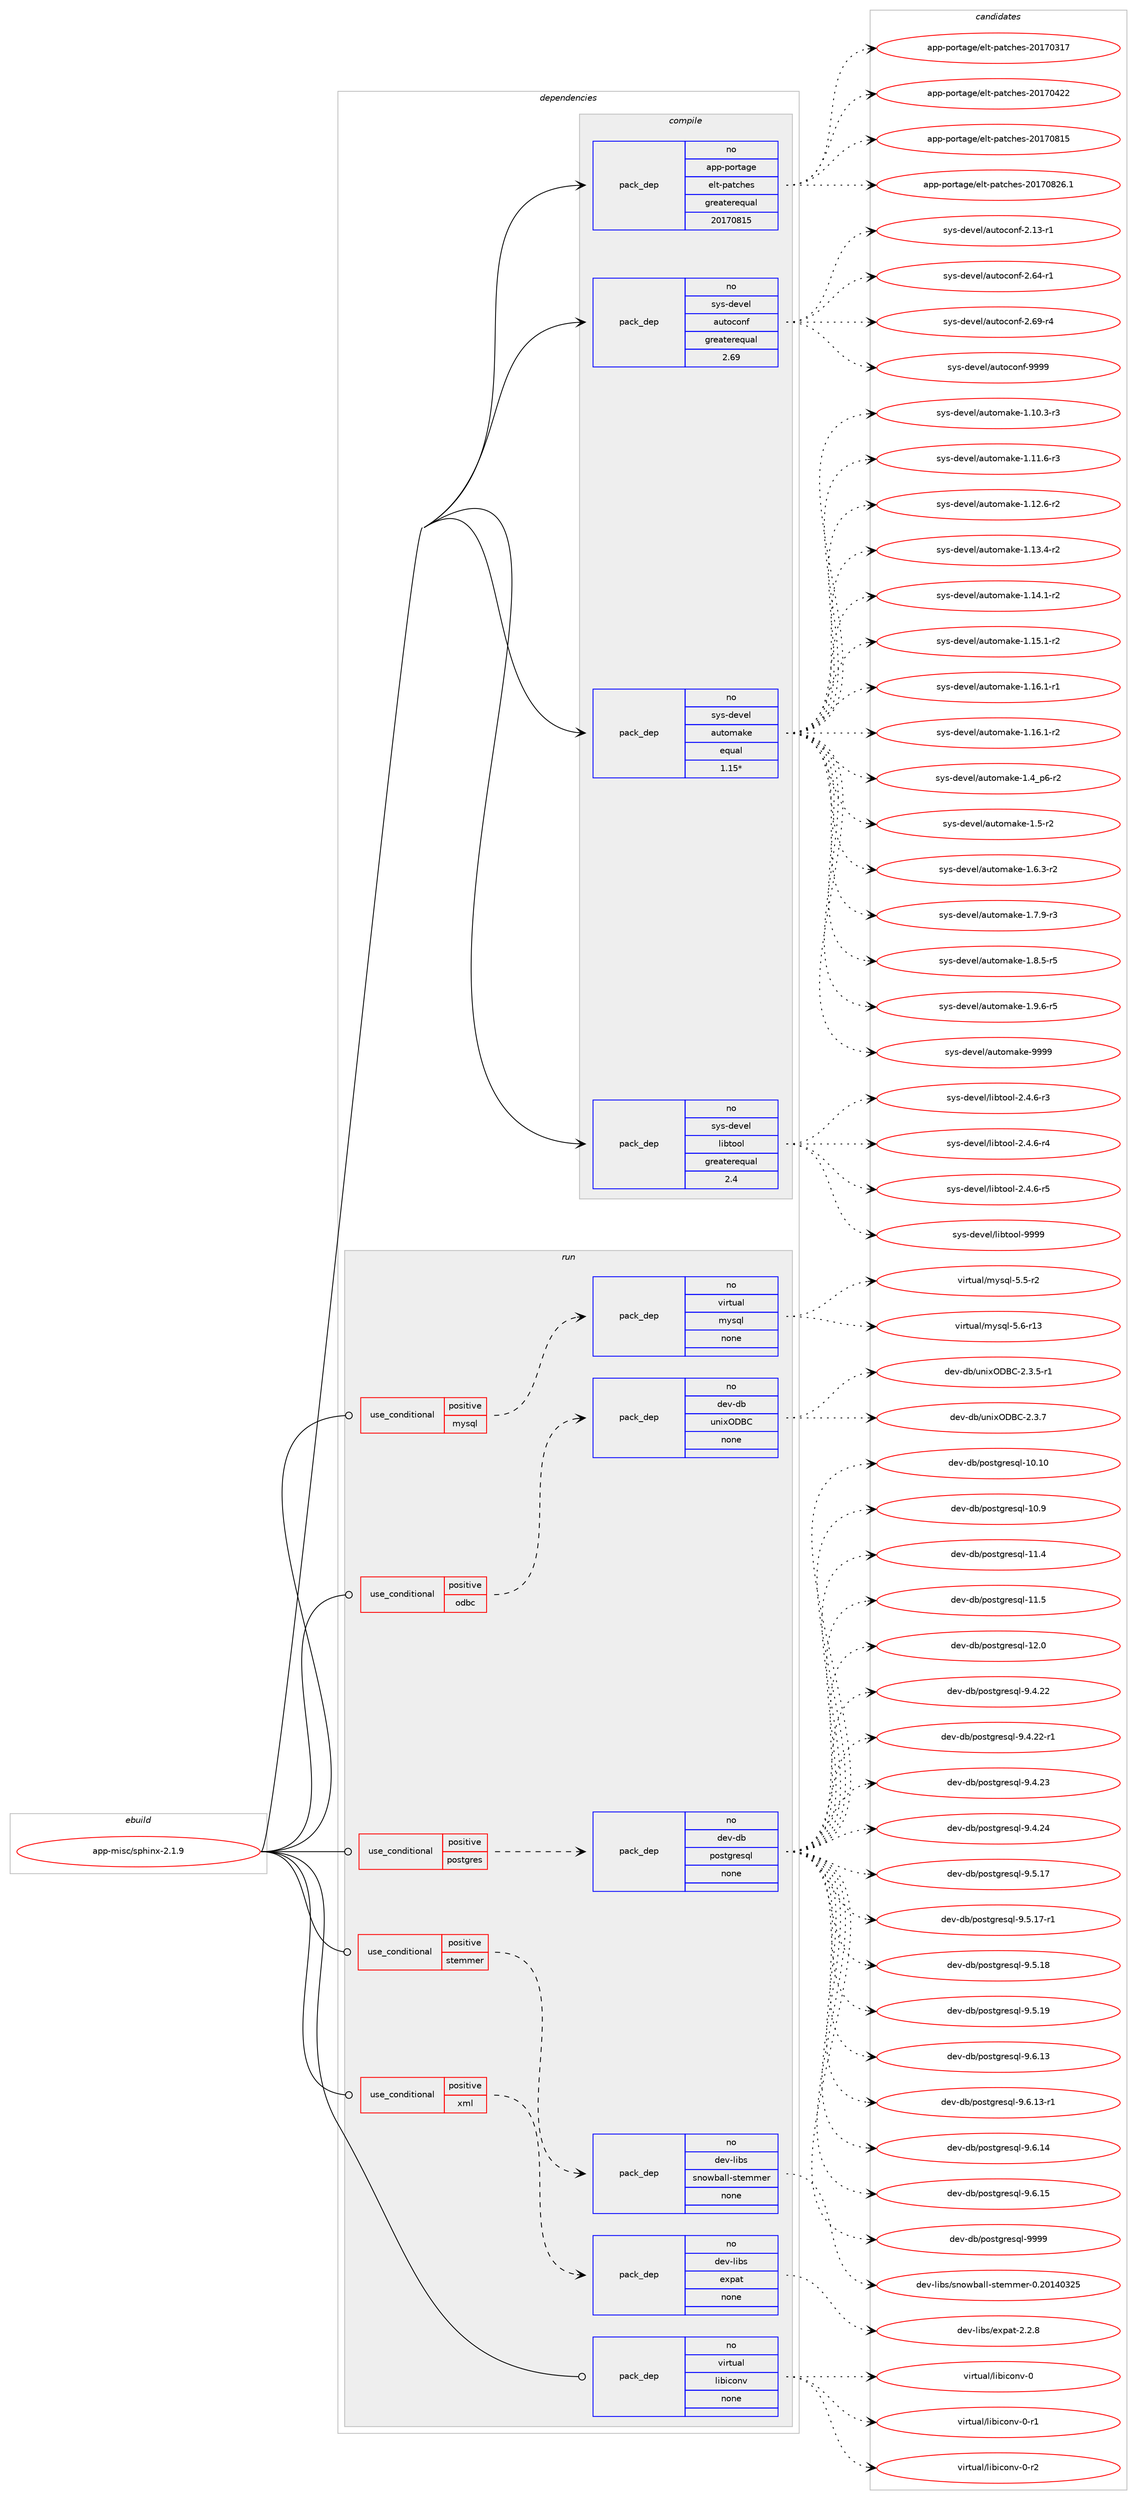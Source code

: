 digraph prolog {

# *************
# Graph options
# *************

newrank=true;
concentrate=true;
compound=true;
graph [rankdir=LR,fontname=Helvetica,fontsize=10,ranksep=1.5];#, ranksep=2.5, nodesep=0.2];
edge  [arrowhead=vee];
node  [fontname=Helvetica,fontsize=10];

# **********
# The ebuild
# **********

subgraph cluster_leftcol {
color=gray;
rank=same;
label=<<i>ebuild</i>>;
id [label="app-misc/sphinx-2.1.9", color=red, width=4, href="../app-misc/sphinx-2.1.9.svg"];
}

# ****************
# The dependencies
# ****************

subgraph cluster_midcol {
color=gray;
label=<<i>dependencies</i>>;
subgraph cluster_compile {
fillcolor="#eeeeee";
style=filled;
label=<<i>compile</i>>;
subgraph pack371813 {
dependency500342 [label=<<TABLE BORDER="0" CELLBORDER="1" CELLSPACING="0" CELLPADDING="4" WIDTH="220"><TR><TD ROWSPAN="6" CELLPADDING="30">pack_dep</TD></TR><TR><TD WIDTH="110">no</TD></TR><TR><TD>app-portage</TD></TR><TR><TD>elt-patches</TD></TR><TR><TD>greaterequal</TD></TR><TR><TD>20170815</TD></TR></TABLE>>, shape=none, color=blue];
}
id:e -> dependency500342:w [weight=20,style="solid",arrowhead="vee"];
subgraph pack371814 {
dependency500343 [label=<<TABLE BORDER="0" CELLBORDER="1" CELLSPACING="0" CELLPADDING="4" WIDTH="220"><TR><TD ROWSPAN="6" CELLPADDING="30">pack_dep</TD></TR><TR><TD WIDTH="110">no</TD></TR><TR><TD>sys-devel</TD></TR><TR><TD>autoconf</TD></TR><TR><TD>greaterequal</TD></TR><TR><TD>2.69</TD></TR></TABLE>>, shape=none, color=blue];
}
id:e -> dependency500343:w [weight=20,style="solid",arrowhead="vee"];
subgraph pack371815 {
dependency500344 [label=<<TABLE BORDER="0" CELLBORDER="1" CELLSPACING="0" CELLPADDING="4" WIDTH="220"><TR><TD ROWSPAN="6" CELLPADDING="30">pack_dep</TD></TR><TR><TD WIDTH="110">no</TD></TR><TR><TD>sys-devel</TD></TR><TR><TD>automake</TD></TR><TR><TD>equal</TD></TR><TR><TD>1.15*</TD></TR></TABLE>>, shape=none, color=blue];
}
id:e -> dependency500344:w [weight=20,style="solid",arrowhead="vee"];
subgraph pack371816 {
dependency500345 [label=<<TABLE BORDER="0" CELLBORDER="1" CELLSPACING="0" CELLPADDING="4" WIDTH="220"><TR><TD ROWSPAN="6" CELLPADDING="30">pack_dep</TD></TR><TR><TD WIDTH="110">no</TD></TR><TR><TD>sys-devel</TD></TR><TR><TD>libtool</TD></TR><TR><TD>greaterequal</TD></TR><TR><TD>2.4</TD></TR></TABLE>>, shape=none, color=blue];
}
id:e -> dependency500345:w [weight=20,style="solid",arrowhead="vee"];
}
subgraph cluster_compileandrun {
fillcolor="#eeeeee";
style=filled;
label=<<i>compile and run</i>>;
}
subgraph cluster_run {
fillcolor="#eeeeee";
style=filled;
label=<<i>run</i>>;
subgraph cond119494 {
dependency500346 [label=<<TABLE BORDER="0" CELLBORDER="1" CELLSPACING="0" CELLPADDING="4"><TR><TD ROWSPAN="3" CELLPADDING="10">use_conditional</TD></TR><TR><TD>positive</TD></TR><TR><TD>mysql</TD></TR></TABLE>>, shape=none, color=red];
subgraph pack371817 {
dependency500347 [label=<<TABLE BORDER="0" CELLBORDER="1" CELLSPACING="0" CELLPADDING="4" WIDTH="220"><TR><TD ROWSPAN="6" CELLPADDING="30">pack_dep</TD></TR><TR><TD WIDTH="110">no</TD></TR><TR><TD>virtual</TD></TR><TR><TD>mysql</TD></TR><TR><TD>none</TD></TR><TR><TD></TD></TR></TABLE>>, shape=none, color=blue];
}
dependency500346:e -> dependency500347:w [weight=20,style="dashed",arrowhead="vee"];
}
id:e -> dependency500346:w [weight=20,style="solid",arrowhead="odot"];
subgraph cond119495 {
dependency500348 [label=<<TABLE BORDER="0" CELLBORDER="1" CELLSPACING="0" CELLPADDING="4"><TR><TD ROWSPAN="3" CELLPADDING="10">use_conditional</TD></TR><TR><TD>positive</TD></TR><TR><TD>odbc</TD></TR></TABLE>>, shape=none, color=red];
subgraph pack371818 {
dependency500349 [label=<<TABLE BORDER="0" CELLBORDER="1" CELLSPACING="0" CELLPADDING="4" WIDTH="220"><TR><TD ROWSPAN="6" CELLPADDING="30">pack_dep</TD></TR><TR><TD WIDTH="110">no</TD></TR><TR><TD>dev-db</TD></TR><TR><TD>unixODBC</TD></TR><TR><TD>none</TD></TR><TR><TD></TD></TR></TABLE>>, shape=none, color=blue];
}
dependency500348:e -> dependency500349:w [weight=20,style="dashed",arrowhead="vee"];
}
id:e -> dependency500348:w [weight=20,style="solid",arrowhead="odot"];
subgraph cond119496 {
dependency500350 [label=<<TABLE BORDER="0" CELLBORDER="1" CELLSPACING="0" CELLPADDING="4"><TR><TD ROWSPAN="3" CELLPADDING="10">use_conditional</TD></TR><TR><TD>positive</TD></TR><TR><TD>postgres</TD></TR></TABLE>>, shape=none, color=red];
subgraph pack371819 {
dependency500351 [label=<<TABLE BORDER="0" CELLBORDER="1" CELLSPACING="0" CELLPADDING="4" WIDTH="220"><TR><TD ROWSPAN="6" CELLPADDING="30">pack_dep</TD></TR><TR><TD WIDTH="110">no</TD></TR><TR><TD>dev-db</TD></TR><TR><TD>postgresql</TD></TR><TR><TD>none</TD></TR><TR><TD></TD></TR></TABLE>>, shape=none, color=blue];
}
dependency500350:e -> dependency500351:w [weight=20,style="dashed",arrowhead="vee"];
}
id:e -> dependency500350:w [weight=20,style="solid",arrowhead="odot"];
subgraph cond119497 {
dependency500352 [label=<<TABLE BORDER="0" CELLBORDER="1" CELLSPACING="0" CELLPADDING="4"><TR><TD ROWSPAN="3" CELLPADDING="10">use_conditional</TD></TR><TR><TD>positive</TD></TR><TR><TD>stemmer</TD></TR></TABLE>>, shape=none, color=red];
subgraph pack371820 {
dependency500353 [label=<<TABLE BORDER="0" CELLBORDER="1" CELLSPACING="0" CELLPADDING="4" WIDTH="220"><TR><TD ROWSPAN="6" CELLPADDING="30">pack_dep</TD></TR><TR><TD WIDTH="110">no</TD></TR><TR><TD>dev-libs</TD></TR><TR><TD>snowball-stemmer</TD></TR><TR><TD>none</TD></TR><TR><TD></TD></TR></TABLE>>, shape=none, color=blue];
}
dependency500352:e -> dependency500353:w [weight=20,style="dashed",arrowhead="vee"];
}
id:e -> dependency500352:w [weight=20,style="solid",arrowhead="odot"];
subgraph cond119498 {
dependency500354 [label=<<TABLE BORDER="0" CELLBORDER="1" CELLSPACING="0" CELLPADDING="4"><TR><TD ROWSPAN="3" CELLPADDING="10">use_conditional</TD></TR><TR><TD>positive</TD></TR><TR><TD>xml</TD></TR></TABLE>>, shape=none, color=red];
subgraph pack371821 {
dependency500355 [label=<<TABLE BORDER="0" CELLBORDER="1" CELLSPACING="0" CELLPADDING="4" WIDTH="220"><TR><TD ROWSPAN="6" CELLPADDING="30">pack_dep</TD></TR><TR><TD WIDTH="110">no</TD></TR><TR><TD>dev-libs</TD></TR><TR><TD>expat</TD></TR><TR><TD>none</TD></TR><TR><TD></TD></TR></TABLE>>, shape=none, color=blue];
}
dependency500354:e -> dependency500355:w [weight=20,style="dashed",arrowhead="vee"];
}
id:e -> dependency500354:w [weight=20,style="solid",arrowhead="odot"];
subgraph pack371822 {
dependency500356 [label=<<TABLE BORDER="0" CELLBORDER="1" CELLSPACING="0" CELLPADDING="4" WIDTH="220"><TR><TD ROWSPAN="6" CELLPADDING="30">pack_dep</TD></TR><TR><TD WIDTH="110">no</TD></TR><TR><TD>virtual</TD></TR><TR><TD>libiconv</TD></TR><TR><TD>none</TD></TR><TR><TD></TD></TR></TABLE>>, shape=none, color=blue];
}
id:e -> dependency500356:w [weight=20,style="solid",arrowhead="odot"];
}
}

# **************
# The candidates
# **************

subgraph cluster_choices {
rank=same;
color=gray;
label=<<i>candidates</i>>;

subgraph choice371813 {
color=black;
nodesep=1;
choice97112112451121111141169710310147101108116451129711699104101115455048495548514955 [label="app-portage/elt-patches-20170317", color=red, width=4,href="../app-portage/elt-patches-20170317.svg"];
choice97112112451121111141169710310147101108116451129711699104101115455048495548525050 [label="app-portage/elt-patches-20170422", color=red, width=4,href="../app-portage/elt-patches-20170422.svg"];
choice97112112451121111141169710310147101108116451129711699104101115455048495548564953 [label="app-portage/elt-patches-20170815", color=red, width=4,href="../app-portage/elt-patches-20170815.svg"];
choice971121124511211111411697103101471011081164511297116991041011154550484955485650544649 [label="app-portage/elt-patches-20170826.1", color=red, width=4,href="../app-portage/elt-patches-20170826.1.svg"];
dependency500342:e -> choice97112112451121111141169710310147101108116451129711699104101115455048495548514955:w [style=dotted,weight="100"];
dependency500342:e -> choice97112112451121111141169710310147101108116451129711699104101115455048495548525050:w [style=dotted,weight="100"];
dependency500342:e -> choice97112112451121111141169710310147101108116451129711699104101115455048495548564953:w [style=dotted,weight="100"];
dependency500342:e -> choice971121124511211111411697103101471011081164511297116991041011154550484955485650544649:w [style=dotted,weight="100"];
}
subgraph choice371814 {
color=black;
nodesep=1;
choice1151211154510010111810110847971171161119911111010245504649514511449 [label="sys-devel/autoconf-2.13-r1", color=red, width=4,href="../sys-devel/autoconf-2.13-r1.svg"];
choice1151211154510010111810110847971171161119911111010245504654524511449 [label="sys-devel/autoconf-2.64-r1", color=red, width=4,href="../sys-devel/autoconf-2.64-r1.svg"];
choice1151211154510010111810110847971171161119911111010245504654574511452 [label="sys-devel/autoconf-2.69-r4", color=red, width=4,href="../sys-devel/autoconf-2.69-r4.svg"];
choice115121115451001011181011084797117116111991111101024557575757 [label="sys-devel/autoconf-9999", color=red, width=4,href="../sys-devel/autoconf-9999.svg"];
dependency500343:e -> choice1151211154510010111810110847971171161119911111010245504649514511449:w [style=dotted,weight="100"];
dependency500343:e -> choice1151211154510010111810110847971171161119911111010245504654524511449:w [style=dotted,weight="100"];
dependency500343:e -> choice1151211154510010111810110847971171161119911111010245504654574511452:w [style=dotted,weight="100"];
dependency500343:e -> choice115121115451001011181011084797117116111991111101024557575757:w [style=dotted,weight="100"];
}
subgraph choice371815 {
color=black;
nodesep=1;
choice11512111545100101118101108479711711611110997107101454946494846514511451 [label="sys-devel/automake-1.10.3-r3", color=red, width=4,href="../sys-devel/automake-1.10.3-r3.svg"];
choice11512111545100101118101108479711711611110997107101454946494946544511451 [label="sys-devel/automake-1.11.6-r3", color=red, width=4,href="../sys-devel/automake-1.11.6-r3.svg"];
choice11512111545100101118101108479711711611110997107101454946495046544511450 [label="sys-devel/automake-1.12.6-r2", color=red, width=4,href="../sys-devel/automake-1.12.6-r2.svg"];
choice11512111545100101118101108479711711611110997107101454946495146524511450 [label="sys-devel/automake-1.13.4-r2", color=red, width=4,href="../sys-devel/automake-1.13.4-r2.svg"];
choice11512111545100101118101108479711711611110997107101454946495246494511450 [label="sys-devel/automake-1.14.1-r2", color=red, width=4,href="../sys-devel/automake-1.14.1-r2.svg"];
choice11512111545100101118101108479711711611110997107101454946495346494511450 [label="sys-devel/automake-1.15.1-r2", color=red, width=4,href="../sys-devel/automake-1.15.1-r2.svg"];
choice11512111545100101118101108479711711611110997107101454946495446494511449 [label="sys-devel/automake-1.16.1-r1", color=red, width=4,href="../sys-devel/automake-1.16.1-r1.svg"];
choice11512111545100101118101108479711711611110997107101454946495446494511450 [label="sys-devel/automake-1.16.1-r2", color=red, width=4,href="../sys-devel/automake-1.16.1-r2.svg"];
choice115121115451001011181011084797117116111109971071014549465295112544511450 [label="sys-devel/automake-1.4_p6-r2", color=red, width=4,href="../sys-devel/automake-1.4_p6-r2.svg"];
choice11512111545100101118101108479711711611110997107101454946534511450 [label="sys-devel/automake-1.5-r2", color=red, width=4,href="../sys-devel/automake-1.5-r2.svg"];
choice115121115451001011181011084797117116111109971071014549465446514511450 [label="sys-devel/automake-1.6.3-r2", color=red, width=4,href="../sys-devel/automake-1.6.3-r2.svg"];
choice115121115451001011181011084797117116111109971071014549465546574511451 [label="sys-devel/automake-1.7.9-r3", color=red, width=4,href="../sys-devel/automake-1.7.9-r3.svg"];
choice115121115451001011181011084797117116111109971071014549465646534511453 [label="sys-devel/automake-1.8.5-r5", color=red, width=4,href="../sys-devel/automake-1.8.5-r5.svg"];
choice115121115451001011181011084797117116111109971071014549465746544511453 [label="sys-devel/automake-1.9.6-r5", color=red, width=4,href="../sys-devel/automake-1.9.6-r5.svg"];
choice115121115451001011181011084797117116111109971071014557575757 [label="sys-devel/automake-9999", color=red, width=4,href="../sys-devel/automake-9999.svg"];
dependency500344:e -> choice11512111545100101118101108479711711611110997107101454946494846514511451:w [style=dotted,weight="100"];
dependency500344:e -> choice11512111545100101118101108479711711611110997107101454946494946544511451:w [style=dotted,weight="100"];
dependency500344:e -> choice11512111545100101118101108479711711611110997107101454946495046544511450:w [style=dotted,weight="100"];
dependency500344:e -> choice11512111545100101118101108479711711611110997107101454946495146524511450:w [style=dotted,weight="100"];
dependency500344:e -> choice11512111545100101118101108479711711611110997107101454946495246494511450:w [style=dotted,weight="100"];
dependency500344:e -> choice11512111545100101118101108479711711611110997107101454946495346494511450:w [style=dotted,weight="100"];
dependency500344:e -> choice11512111545100101118101108479711711611110997107101454946495446494511449:w [style=dotted,weight="100"];
dependency500344:e -> choice11512111545100101118101108479711711611110997107101454946495446494511450:w [style=dotted,weight="100"];
dependency500344:e -> choice115121115451001011181011084797117116111109971071014549465295112544511450:w [style=dotted,weight="100"];
dependency500344:e -> choice11512111545100101118101108479711711611110997107101454946534511450:w [style=dotted,weight="100"];
dependency500344:e -> choice115121115451001011181011084797117116111109971071014549465446514511450:w [style=dotted,weight="100"];
dependency500344:e -> choice115121115451001011181011084797117116111109971071014549465546574511451:w [style=dotted,weight="100"];
dependency500344:e -> choice115121115451001011181011084797117116111109971071014549465646534511453:w [style=dotted,weight="100"];
dependency500344:e -> choice115121115451001011181011084797117116111109971071014549465746544511453:w [style=dotted,weight="100"];
dependency500344:e -> choice115121115451001011181011084797117116111109971071014557575757:w [style=dotted,weight="100"];
}
subgraph choice371816 {
color=black;
nodesep=1;
choice1151211154510010111810110847108105981161111111084550465246544511451 [label="sys-devel/libtool-2.4.6-r3", color=red, width=4,href="../sys-devel/libtool-2.4.6-r3.svg"];
choice1151211154510010111810110847108105981161111111084550465246544511452 [label="sys-devel/libtool-2.4.6-r4", color=red, width=4,href="../sys-devel/libtool-2.4.6-r4.svg"];
choice1151211154510010111810110847108105981161111111084550465246544511453 [label="sys-devel/libtool-2.4.6-r5", color=red, width=4,href="../sys-devel/libtool-2.4.6-r5.svg"];
choice1151211154510010111810110847108105981161111111084557575757 [label="sys-devel/libtool-9999", color=red, width=4,href="../sys-devel/libtool-9999.svg"];
dependency500345:e -> choice1151211154510010111810110847108105981161111111084550465246544511451:w [style=dotted,weight="100"];
dependency500345:e -> choice1151211154510010111810110847108105981161111111084550465246544511452:w [style=dotted,weight="100"];
dependency500345:e -> choice1151211154510010111810110847108105981161111111084550465246544511453:w [style=dotted,weight="100"];
dependency500345:e -> choice1151211154510010111810110847108105981161111111084557575757:w [style=dotted,weight="100"];
}
subgraph choice371817 {
color=black;
nodesep=1;
choice1181051141161179710847109121115113108455346534511450 [label="virtual/mysql-5.5-r2", color=red, width=4,href="../virtual/mysql-5.5-r2.svg"];
choice118105114116117971084710912111511310845534654451144951 [label="virtual/mysql-5.6-r13", color=red, width=4,href="../virtual/mysql-5.6-r13.svg"];
dependency500347:e -> choice1181051141161179710847109121115113108455346534511450:w [style=dotted,weight="100"];
dependency500347:e -> choice118105114116117971084710912111511310845534654451144951:w [style=dotted,weight="100"];
}
subgraph choice371818 {
color=black;
nodesep=1;
choice100101118451009847117110105120796866674550465146534511449 [label="dev-db/unixODBC-2.3.5-r1", color=red, width=4,href="../dev-db/unixODBC-2.3.5-r1.svg"];
choice10010111845100984711711010512079686667455046514655 [label="dev-db/unixODBC-2.3.7", color=red, width=4,href="../dev-db/unixODBC-2.3.7.svg"];
dependency500349:e -> choice100101118451009847117110105120796866674550465146534511449:w [style=dotted,weight="100"];
dependency500349:e -> choice10010111845100984711711010512079686667455046514655:w [style=dotted,weight="100"];
}
subgraph choice371819 {
color=black;
nodesep=1;
choice100101118451009847112111115116103114101115113108454948464948 [label="dev-db/postgresql-10.10", color=red, width=4,href="../dev-db/postgresql-10.10.svg"];
choice1001011184510098471121111151161031141011151131084549484657 [label="dev-db/postgresql-10.9", color=red, width=4,href="../dev-db/postgresql-10.9.svg"];
choice1001011184510098471121111151161031141011151131084549494652 [label="dev-db/postgresql-11.4", color=red, width=4,href="../dev-db/postgresql-11.4.svg"];
choice1001011184510098471121111151161031141011151131084549494653 [label="dev-db/postgresql-11.5", color=red, width=4,href="../dev-db/postgresql-11.5.svg"];
choice1001011184510098471121111151161031141011151131084549504648 [label="dev-db/postgresql-12.0", color=red, width=4,href="../dev-db/postgresql-12.0.svg"];
choice10010111845100984711211111511610311410111511310845574652465050 [label="dev-db/postgresql-9.4.22", color=red, width=4,href="../dev-db/postgresql-9.4.22.svg"];
choice100101118451009847112111115116103114101115113108455746524650504511449 [label="dev-db/postgresql-9.4.22-r1", color=red, width=4,href="../dev-db/postgresql-9.4.22-r1.svg"];
choice10010111845100984711211111511610311410111511310845574652465051 [label="dev-db/postgresql-9.4.23", color=red, width=4,href="../dev-db/postgresql-9.4.23.svg"];
choice10010111845100984711211111511610311410111511310845574652465052 [label="dev-db/postgresql-9.4.24", color=red, width=4,href="../dev-db/postgresql-9.4.24.svg"];
choice10010111845100984711211111511610311410111511310845574653464955 [label="dev-db/postgresql-9.5.17", color=red, width=4,href="../dev-db/postgresql-9.5.17.svg"];
choice100101118451009847112111115116103114101115113108455746534649554511449 [label="dev-db/postgresql-9.5.17-r1", color=red, width=4,href="../dev-db/postgresql-9.5.17-r1.svg"];
choice10010111845100984711211111511610311410111511310845574653464956 [label="dev-db/postgresql-9.5.18", color=red, width=4,href="../dev-db/postgresql-9.5.18.svg"];
choice10010111845100984711211111511610311410111511310845574653464957 [label="dev-db/postgresql-9.5.19", color=red, width=4,href="../dev-db/postgresql-9.5.19.svg"];
choice10010111845100984711211111511610311410111511310845574654464951 [label="dev-db/postgresql-9.6.13", color=red, width=4,href="../dev-db/postgresql-9.6.13.svg"];
choice100101118451009847112111115116103114101115113108455746544649514511449 [label="dev-db/postgresql-9.6.13-r1", color=red, width=4,href="../dev-db/postgresql-9.6.13-r1.svg"];
choice10010111845100984711211111511610311410111511310845574654464952 [label="dev-db/postgresql-9.6.14", color=red, width=4,href="../dev-db/postgresql-9.6.14.svg"];
choice10010111845100984711211111511610311410111511310845574654464953 [label="dev-db/postgresql-9.6.15", color=red, width=4,href="../dev-db/postgresql-9.6.15.svg"];
choice1001011184510098471121111151161031141011151131084557575757 [label="dev-db/postgresql-9999", color=red, width=4,href="../dev-db/postgresql-9999.svg"];
dependency500351:e -> choice100101118451009847112111115116103114101115113108454948464948:w [style=dotted,weight="100"];
dependency500351:e -> choice1001011184510098471121111151161031141011151131084549484657:w [style=dotted,weight="100"];
dependency500351:e -> choice1001011184510098471121111151161031141011151131084549494652:w [style=dotted,weight="100"];
dependency500351:e -> choice1001011184510098471121111151161031141011151131084549494653:w [style=dotted,weight="100"];
dependency500351:e -> choice1001011184510098471121111151161031141011151131084549504648:w [style=dotted,weight="100"];
dependency500351:e -> choice10010111845100984711211111511610311410111511310845574652465050:w [style=dotted,weight="100"];
dependency500351:e -> choice100101118451009847112111115116103114101115113108455746524650504511449:w [style=dotted,weight="100"];
dependency500351:e -> choice10010111845100984711211111511610311410111511310845574652465051:w [style=dotted,weight="100"];
dependency500351:e -> choice10010111845100984711211111511610311410111511310845574652465052:w [style=dotted,weight="100"];
dependency500351:e -> choice10010111845100984711211111511610311410111511310845574653464955:w [style=dotted,weight="100"];
dependency500351:e -> choice100101118451009847112111115116103114101115113108455746534649554511449:w [style=dotted,weight="100"];
dependency500351:e -> choice10010111845100984711211111511610311410111511310845574653464956:w [style=dotted,weight="100"];
dependency500351:e -> choice10010111845100984711211111511610311410111511310845574653464957:w [style=dotted,weight="100"];
dependency500351:e -> choice10010111845100984711211111511610311410111511310845574654464951:w [style=dotted,weight="100"];
dependency500351:e -> choice100101118451009847112111115116103114101115113108455746544649514511449:w [style=dotted,weight="100"];
dependency500351:e -> choice10010111845100984711211111511610311410111511310845574654464952:w [style=dotted,weight="100"];
dependency500351:e -> choice10010111845100984711211111511610311410111511310845574654464953:w [style=dotted,weight="100"];
dependency500351:e -> choice1001011184510098471121111151161031141011151131084557575757:w [style=dotted,weight="100"];
}
subgraph choice371820 {
color=black;
nodesep=1;
choice1001011184510810598115471151101111199897108108451151161011091091011144548465048495248515053 [label="dev-libs/snowball-stemmer-0.20140325", color=red, width=4,href="../dev-libs/snowball-stemmer-0.20140325.svg"];
dependency500353:e -> choice1001011184510810598115471151101111199897108108451151161011091091011144548465048495248515053:w [style=dotted,weight="100"];
}
subgraph choice371821 {
color=black;
nodesep=1;
choice10010111845108105981154710112011297116455046504656 [label="dev-libs/expat-2.2.8", color=red, width=4,href="../dev-libs/expat-2.2.8.svg"];
dependency500355:e -> choice10010111845108105981154710112011297116455046504656:w [style=dotted,weight="100"];
}
subgraph choice371822 {
color=black;
nodesep=1;
choice118105114116117971084710810598105991111101184548 [label="virtual/libiconv-0", color=red, width=4,href="../virtual/libiconv-0.svg"];
choice1181051141161179710847108105981059911111011845484511449 [label="virtual/libiconv-0-r1", color=red, width=4,href="../virtual/libiconv-0-r1.svg"];
choice1181051141161179710847108105981059911111011845484511450 [label="virtual/libiconv-0-r2", color=red, width=4,href="../virtual/libiconv-0-r2.svg"];
dependency500356:e -> choice118105114116117971084710810598105991111101184548:w [style=dotted,weight="100"];
dependency500356:e -> choice1181051141161179710847108105981059911111011845484511449:w [style=dotted,weight="100"];
dependency500356:e -> choice1181051141161179710847108105981059911111011845484511450:w [style=dotted,weight="100"];
}
}

}
